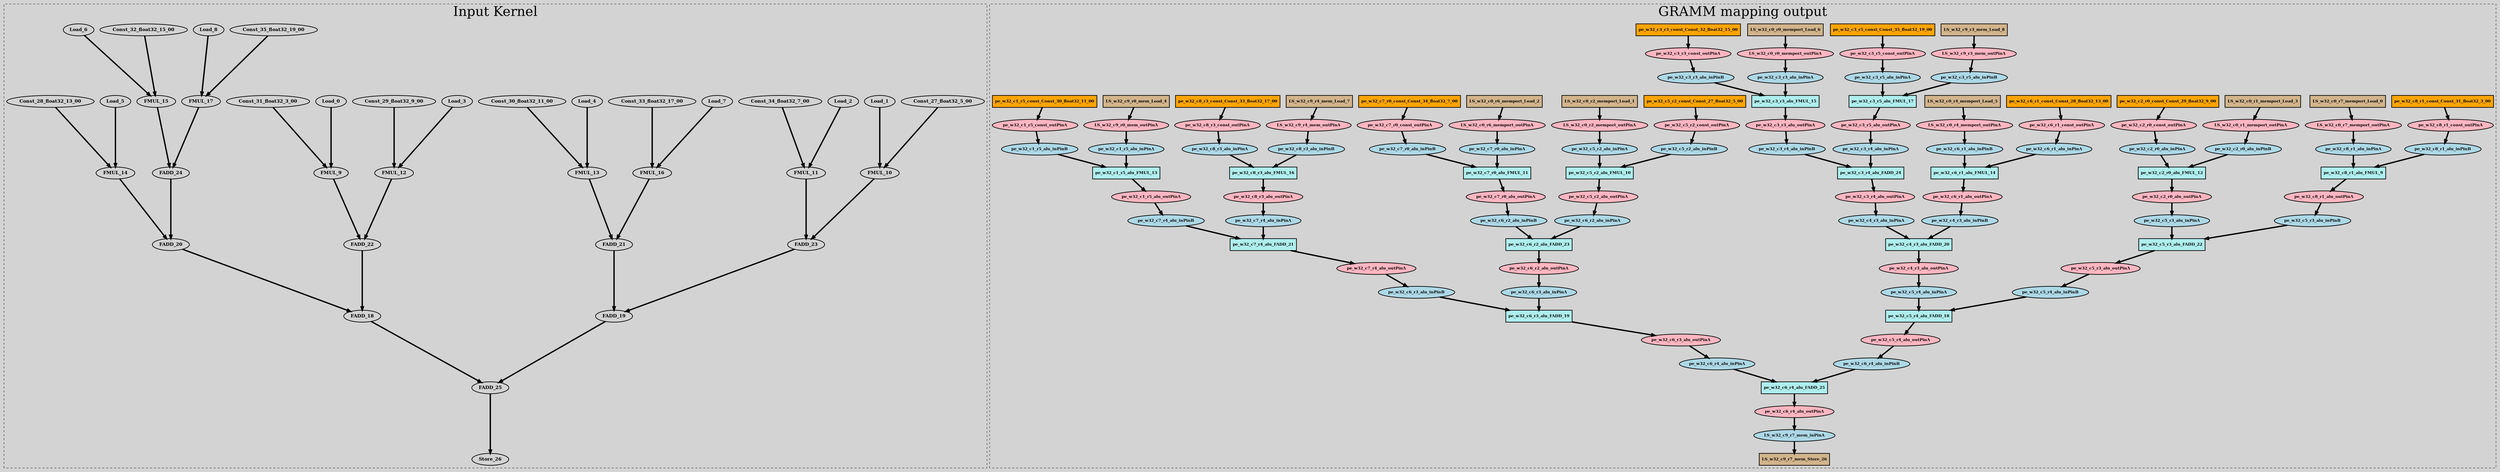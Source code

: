 digraph {
graph [bgcolor=lightgray];
 node [style=filled, fontname="times-bold", penwidth=2];
 edge [penwidth=4]; 
 splines=true; rankdir=TB;
subgraph cluster_1 {
 label = "Input Kernel"; fontsize = 40; style=dashed; 
 edge [minlen=3]
Const_27_float32_5_00;
Const_28_float32_13_00;
Const_29_float32_9_00;
Const_30_float32_11_00;
Const_31_float32_3_00;
Const_32_float32_15_00;
Const_33_float32_17_00;
Const_34_float32_7_00;
Const_35_float32_19_00;
FADD_18;
FADD_19;
FADD_20;
FADD_21;
FADD_22;
FADD_23;
FADD_24;
FADD_25;
FMUL_10;
FMUL_11;
FMUL_12;
FMUL_13;
FMUL_14;
FMUL_15;
FMUL_16;
FMUL_17;
FMUL_9;
Load_0;
Load_1;
Load_2;
Load_3;
Load_4;
Load_5;
Load_6;
Load_7;
Load_8;
Store_26;
  Load_0 -> FMUL_9;
  Load_1 -> FMUL_10;
  Load_2 -> FMUL_11;
  Load_3 -> FMUL_12;
  Load_4 -> FMUL_13;
  Load_5 -> FMUL_14;
  Load_6 -> FMUL_15;
  Load_7 -> FMUL_16;
  Load_8 -> FMUL_17;
  FMUL_9 -> FADD_22;
  FMUL_10 -> FADD_23;
  FMUL_11 -> FADD_23;
  FMUL_12 -> FADD_22;
  FMUL_13 -> FADD_21;
  FMUL_14 -> FADD_20;
  FMUL_15 -> FADD_24;
  FMUL_16 -> FADD_21;
  FMUL_17 -> FADD_24;
  FADD_25 -> Store_26;
  Const_27_float32_5_00 -> FMUL_10;
  Const_28_float32_13_00 -> FMUL_14;
  Const_29_float32_9_00 -> FMUL_12;
  Const_30_float32_11_00 -> FMUL_13;
  Const_31_float32_3_00 -> FMUL_9;
  Const_32_float32_15_00 -> FMUL_15;
  Const_33_float32_17_00 -> FMUL_16;
  Const_34_float32_7_00 -> FMUL_11;
  Const_35_float32_19_00 -> FMUL_17;
  FADD_24 -> FADD_20;
  FADD_23 -> FADD_19;
  FADD_22 -> FADD_18;
  FADD_21 -> FADD_19;
  FADD_20 -> FADD_18;
  FADD_19 -> FADD_25;
  FADD_18 -> FADD_25;
}
subgraph cluster_0 {
 label = "GRAMM mapping output"; fontsize = 40; style=dashed;
LS_w32_c0_r0_memport_Load_6 [shape="rectangle" width=0.5 fontsize=12 fillcolor="#D2B48C"]
pe_w32_c7_r4_alu_inPinB [shape="oval" width=0.1 fontsize=12 fillcolor="#ADD8E6"]
pe_w32_c7_r4_alu_outPinA [shape="oval" width=0.1 fontsize=12 fillcolor="#FFB6C1"]
pe_w32_c8_r1_const_Const_31_float32_3_00 [shape="rectangle" width=0.5 fontsize=12 fillcolor="#FFA500"]
pe_w32_c8_r1_const_outPinA [shape="oval" width=0.1 fontsize=12 fillcolor="#FFB6C1"]
pe_w32_c8_r1_alu_FMUL_9 [shape="rectangle" width=0.5 fontsize=12 fillcolor="#AFEEEE"]
pe_w32_c8_r1_alu_inPinA [shape="oval" width=0.1 fontsize=12 fillcolor="#ADD8E6"]
pe_w32_c8_r1_alu_inPinB [shape="oval" width=0.1 fontsize=12 fillcolor="#ADD8E6"]
pe_w32_c8_r1_alu_outPinA [shape="oval" width=0.1 fontsize=12 fillcolor="#FFB6C1"]
pe_w32_c8_r3_const_Const_33_float32_17_00 [shape="rectangle" width=0.5 fontsize=12 fillcolor="#FFA500"]
pe_w32_c8_r3_const_outPinA [shape="oval" width=0.1 fontsize=12 fillcolor="#FFB6C1"]
pe_w32_c8_r3_alu_FMUL_16 [shape="rectangle" width=0.5 fontsize=12 fillcolor="#AFEEEE"]
pe_w32_c8_r3_alu_inPinA [shape="oval" width=0.1 fontsize=12 fillcolor="#ADD8E6"]
pe_w32_c8_r3_alu_inPinB [shape="oval" width=0.1 fontsize=12 fillcolor="#ADD8E6"]
pe_w32_c8_r3_alu_outPinA [shape="oval" width=0.1 fontsize=12 fillcolor="#FFB6C1"]
LS_w32_c0_r4_memport_Load_5 [shape="rectangle" width=0.5 fontsize=12 fillcolor="#D2B48C"]
LS_w32_c0_r4_memport_outPinA [shape="oval" width=0.1 fontsize=12 fillcolor="#FFB6C1"]
pe_w32_c1_r5_const_Const_30_float32_11_00 [shape="rectangle" width=0.5 fontsize=12 fillcolor="#FFA500"]
pe_w32_c1_r5_const_outPinA [shape="oval" width=0.1 fontsize=12 fillcolor="#FFB6C1"]
pe_w32_c1_r5_alu_FMUL_13 [shape="rectangle" width=0.5 fontsize=12 fillcolor="#AFEEEE"]
pe_w32_c1_r5_alu_inPinA [shape="oval" width=0.1 fontsize=12 fillcolor="#ADD8E6"]
pe_w32_c1_r5_alu_inPinB [shape="oval" width=0.1 fontsize=12 fillcolor="#ADD8E6"]
pe_w32_c1_r5_alu_outPinA [shape="oval" width=0.1 fontsize=12 fillcolor="#FFB6C1"]
LS_w32_c0_r6_memport_Load_2 [shape="rectangle" width=0.5 fontsize=12 fillcolor="#D2B48C"]
LS_w32_c0_r0_memport_outPinA [shape="oval" width=0.1 fontsize=12 fillcolor="#FFB6C1"]
LS_w32_c0_r6_memport_outPinA [shape="oval" width=0.1 fontsize=12 fillcolor="#FFB6C1"]
pe_w32_c2_r0_const_Const_29_float32_9_00 [shape="rectangle" width=0.5 fontsize=12 fillcolor="#FFA500"]
pe_w32_c2_r0_const_outPinA [shape="oval" width=0.1 fontsize=12 fillcolor="#FFB6C1"]
pe_w32_c2_r0_alu_FMUL_12 [shape="rectangle" width=0.5 fontsize=12 fillcolor="#AFEEEE"]
pe_w32_c2_r0_alu_inPinA [shape="oval" width=0.1 fontsize=12 fillcolor="#ADD8E6"]
pe_w32_c2_r0_alu_inPinB [shape="oval" width=0.1 fontsize=12 fillcolor="#ADD8E6"]
pe_w32_c2_r0_alu_outPinA [shape="oval" width=0.1 fontsize=12 fillcolor="#FFB6C1"]
LS_w32_c0_r7_memport_Load_0 [shape="rectangle" width=0.5 fontsize=12 fillcolor="#D2B48C"]
LS_w32_c0_r7_memport_outPinA [shape="oval" width=0.1 fontsize=12 fillcolor="#FFB6C1"]
LS_w32_c9_r0_mem_Load_4 [shape="rectangle" width=0.5 fontsize=12 fillcolor="#D2B48C"]
LS_w32_c9_r0_mem_outPinA [shape="oval" width=0.1 fontsize=12 fillcolor="#FFB6C1"]
LS_w32_c0_r1_memport_Load_3 [shape="rectangle" width=0.5 fontsize=12 fillcolor="#D2B48C"]
LS_w32_c9_r3_mem_Load_8 [shape="rectangle" width=0.5 fontsize=12 fillcolor="#D2B48C"]
LS_w32_c9_r3_mem_outPinA [shape="oval" width=0.1 fontsize=12 fillcolor="#FFB6C1"]
LS_w32_c9_r4_mem_Load_7 [shape="rectangle" width=0.5 fontsize=12 fillcolor="#D2B48C"]
LS_w32_c9_r4_mem_outPinA [shape="oval" width=0.1 fontsize=12 fillcolor="#FFB6C1"]
pe_w32_c3_r3_const_Const_32_float32_15_00 [shape="rectangle" width=0.5 fontsize=12 fillcolor="#FFA500"]
pe_w32_c3_r3_const_outPinA [shape="oval" width=0.1 fontsize=12 fillcolor="#FFB6C1"]
pe_w32_c3_r3_alu_FMUL_15 [shape="rectangle" width=0.5 fontsize=12 fillcolor="#AFEEEE"]
pe_w32_c3_r3_alu_inPinA [shape="oval" width=0.1 fontsize=12 fillcolor="#ADD8E6"]
pe_w32_c3_r3_alu_inPinB [shape="oval" width=0.1 fontsize=12 fillcolor="#ADD8E6"]
pe_w32_c3_r3_alu_outPinA [shape="oval" width=0.1 fontsize=12 fillcolor="#FFB6C1"]
pe_w32_c3_r4_alu_FADD_24 [shape="rectangle" width=0.5 fontsize=12 fillcolor="#AFEEEE"]
pe_w32_c3_r4_alu_inPinA [shape="oval" width=0.1 fontsize=12 fillcolor="#ADD8E6"]
pe_w32_c3_r4_alu_inPinB [shape="oval" width=0.1 fontsize=12 fillcolor="#ADD8E6"]
pe_w32_c3_r4_alu_outPinA [shape="oval" width=0.1 fontsize=12 fillcolor="#FFB6C1"]
pe_w32_c3_r5_const_Const_35_float32_19_00 [shape="rectangle" width=0.5 fontsize=12 fillcolor="#FFA500"]
pe_w32_c3_r5_const_outPinA [shape="oval" width=0.1 fontsize=12 fillcolor="#FFB6C1"]
pe_w32_c3_r5_alu_FMUL_17 [shape="rectangle" width=0.5 fontsize=12 fillcolor="#AFEEEE"]
pe_w32_c3_r5_alu_inPinA [shape="oval" width=0.1 fontsize=12 fillcolor="#ADD8E6"]
pe_w32_c3_r5_alu_inPinB [shape="oval" width=0.1 fontsize=12 fillcolor="#ADD8E6"]
pe_w32_c3_r5_alu_outPinA [shape="oval" width=0.1 fontsize=12 fillcolor="#FFB6C1"]
LS_w32_c9_r7_mem_Store_26 [shape="rectangle" width=0.5 fontsize=12 fillcolor="#D2B48C"]
LS_w32_c9_r7_mem_inPinA [shape="oval" width=0.1 fontsize=12 fillcolor="#ADD8E6"]
LS_w32_c0_r1_memport_outPinA [shape="oval" width=0.1 fontsize=12 fillcolor="#FFB6C1"]
pe_w32_c4_r3_alu_FADD_20 [shape="rectangle" width=0.5 fontsize=12 fillcolor="#AFEEEE"]
pe_w32_c4_r3_alu_inPinA [shape="oval" width=0.1 fontsize=12 fillcolor="#ADD8E6"]
pe_w32_c4_r3_alu_inPinB [shape="oval" width=0.1 fontsize=12 fillcolor="#ADD8E6"]
pe_w32_c4_r3_alu_outPinA [shape="oval" width=0.1 fontsize=12 fillcolor="#FFB6C1"]
LS_w32_c0_r2_memport_Load_1 [shape="rectangle" width=0.5 fontsize=12 fillcolor="#D2B48C"]
pe_w32_c5_r2_const_Const_27_float32_5_00 [shape="rectangle" width=0.5 fontsize=12 fillcolor="#FFA500"]
pe_w32_c5_r2_const_outPinA [shape="oval" width=0.1 fontsize=12 fillcolor="#FFB6C1"]
pe_w32_c5_r2_alu_FMUL_10 [shape="rectangle" width=0.5 fontsize=12 fillcolor="#AFEEEE"]
pe_w32_c5_r2_alu_inPinA [shape="oval" width=0.1 fontsize=12 fillcolor="#ADD8E6"]
pe_w32_c5_r2_alu_inPinB [shape="oval" width=0.1 fontsize=12 fillcolor="#ADD8E6"]
pe_w32_c5_r2_alu_outPinA [shape="oval" width=0.1 fontsize=12 fillcolor="#FFB6C1"]
pe_w32_c5_r3_alu_FADD_22 [shape="rectangle" width=0.5 fontsize=12 fillcolor="#AFEEEE"]
pe_w32_c5_r3_alu_inPinA [shape="oval" width=0.1 fontsize=12 fillcolor="#ADD8E6"]
pe_w32_c5_r3_alu_inPinB [shape="oval" width=0.1 fontsize=12 fillcolor="#ADD8E6"]
pe_w32_c5_r3_alu_outPinA [shape="oval" width=0.1 fontsize=12 fillcolor="#FFB6C1"]
pe_w32_c5_r4_alu_FADD_18 [shape="rectangle" width=0.5 fontsize=12 fillcolor="#AFEEEE"]
pe_w32_c5_r4_alu_inPinA [shape="oval" width=0.1 fontsize=12 fillcolor="#ADD8E6"]
pe_w32_c5_r4_alu_inPinB [shape="oval" width=0.1 fontsize=12 fillcolor="#ADD8E6"]
pe_w32_c5_r4_alu_outPinA [shape="oval" width=0.1 fontsize=12 fillcolor="#FFB6C1"]
pe_w32_c6_r1_const_Const_28_float32_13_00 [shape="rectangle" width=0.5 fontsize=12 fillcolor="#FFA500"]
pe_w32_c6_r1_const_outPinA [shape="oval" width=0.1 fontsize=12 fillcolor="#FFB6C1"]
LS_w32_c0_r2_memport_outPinA [shape="oval" width=0.1 fontsize=12 fillcolor="#FFB6C1"]
pe_w32_c6_r1_alu_FMUL_14 [shape="rectangle" width=0.5 fontsize=12 fillcolor="#AFEEEE"]
pe_w32_c6_r1_alu_inPinA [shape="oval" width=0.1 fontsize=12 fillcolor="#ADD8E6"]
pe_w32_c6_r1_alu_inPinB [shape="oval" width=0.1 fontsize=12 fillcolor="#ADD8E6"]
pe_w32_c6_r1_alu_outPinA [shape="oval" width=0.1 fontsize=12 fillcolor="#FFB6C1"]
pe_w32_c6_r2_alu_FADD_23 [shape="rectangle" width=0.5 fontsize=12 fillcolor="#AFEEEE"]
pe_w32_c6_r2_alu_inPinA [shape="oval" width=0.1 fontsize=12 fillcolor="#ADD8E6"]
pe_w32_c6_r2_alu_inPinB [shape="oval" width=0.1 fontsize=12 fillcolor="#ADD8E6"]
pe_w32_c6_r2_alu_outPinA [shape="oval" width=0.1 fontsize=12 fillcolor="#FFB6C1"]
pe_w32_c6_r3_alu_FADD_19 [shape="rectangle" width=0.5 fontsize=12 fillcolor="#AFEEEE"]
pe_w32_c6_r3_alu_inPinA [shape="oval" width=0.1 fontsize=12 fillcolor="#ADD8E6"]
pe_w32_c6_r3_alu_inPinB [shape="oval" width=0.1 fontsize=12 fillcolor="#ADD8E6"]
pe_w32_c6_r3_alu_outPinA [shape="oval" width=0.1 fontsize=12 fillcolor="#FFB6C1"]
pe_w32_c6_r4_alu_FADD_25 [shape="rectangle" width=0.5 fontsize=12 fillcolor="#AFEEEE"]
pe_w32_c6_r4_alu_inPinA [shape="oval" width=0.1 fontsize=12 fillcolor="#ADD8E6"]
pe_w32_c6_r4_alu_inPinB [shape="oval" width=0.1 fontsize=12 fillcolor="#ADD8E6"]
pe_w32_c6_r4_alu_outPinA [shape="oval" width=0.1 fontsize=12 fillcolor="#FFB6C1"]
pe_w32_c7_r0_const_Const_34_float32_7_00 [shape="rectangle" width=0.5 fontsize=12 fillcolor="#FFA500"]
pe_w32_c7_r0_const_outPinA [shape="oval" width=0.1 fontsize=12 fillcolor="#FFB6C1"]
pe_w32_c7_r0_alu_FMUL_11 [shape="rectangle" width=0.5 fontsize=12 fillcolor="#AFEEEE"]
pe_w32_c7_r0_alu_inPinA [shape="oval" width=0.1 fontsize=12 fillcolor="#ADD8E6"]
pe_w32_c7_r0_alu_inPinB [shape="oval" width=0.1 fontsize=12 fillcolor="#ADD8E6"]
pe_w32_c7_r0_alu_outPinA [shape="oval" width=0.1 fontsize=12 fillcolor="#FFB6C1"]
pe_w32_c7_r4_alu_FADD_21 [shape="rectangle" width=0.5 fontsize=12 fillcolor="#AFEEEE"]
pe_w32_c7_r4_alu_inPinA [shape="oval" width=0.1 fontsize=12 fillcolor="#ADD8E6"]
pe_w32_c5_r2_const_Const_27_float32_5_00 -> pe_w32_c5_r2_const_outPinA
pe_w32_c5_r2_const_outPinA -> pe_w32_c5_r2_alu_inPinB
pe_w32_c6_r1_const_Const_28_float32_13_00 -> pe_w32_c6_r1_const_outPinA
pe_w32_c6_r1_const_outPinA -> pe_w32_c6_r1_alu_inPinA
pe_w32_c2_r0_const_Const_29_float32_9_00 -> pe_w32_c2_r0_const_outPinA
pe_w32_c2_r0_const_outPinA -> pe_w32_c2_r0_alu_inPinA
pe_w32_c1_r5_const_Const_30_float32_11_00 -> pe_w32_c1_r5_const_outPinA
pe_w32_c1_r5_const_outPinA -> pe_w32_c1_r5_alu_inPinB
pe_w32_c8_r1_const_Const_31_float32_3_00 -> pe_w32_c8_r1_const_outPinA
pe_w32_c8_r1_const_outPinA -> pe_w32_c8_r1_alu_inPinB
pe_w32_c3_r3_const_Const_32_float32_15_00 -> pe_w32_c3_r3_const_outPinA
pe_w32_c3_r3_const_outPinA -> pe_w32_c3_r3_alu_inPinB
pe_w32_c8_r3_const_Const_33_float32_17_00 -> pe_w32_c8_r3_const_outPinA
pe_w32_c8_r3_const_outPinA -> pe_w32_c8_r3_alu_inPinA
pe_w32_c7_r0_const_Const_34_float32_7_00 -> pe_w32_c7_r0_const_outPinA
pe_w32_c7_r0_const_outPinA -> pe_w32_c7_r0_alu_inPinB
pe_w32_c3_r5_const_Const_35_float32_19_00 -> pe_w32_c3_r5_const_outPinA
pe_w32_c3_r5_const_outPinA -> pe_w32_c3_r5_alu_inPinA
pe_w32_c5_r4_alu_FADD_18 -> pe_w32_c5_r4_alu_outPinA
pe_w32_c5_r4_alu_inPinA -> pe_w32_c5_r4_alu_FADD_18
pe_w32_c5_r4_alu_inPinB -> pe_w32_c5_r4_alu_FADD_18
pe_w32_c5_r4_alu_outPinA -> pe_w32_c6_r4_alu_inPinB
pe_w32_c6_r3_alu_FADD_19 -> pe_w32_c6_r3_alu_outPinA
pe_w32_c6_r3_alu_inPinA -> pe_w32_c6_r3_alu_FADD_19
pe_w32_c6_r3_alu_inPinB -> pe_w32_c6_r3_alu_FADD_19
pe_w32_c6_r3_alu_outPinA -> pe_w32_c6_r4_alu_inPinA
pe_w32_c4_r3_alu_FADD_20 -> pe_w32_c4_r3_alu_outPinA
pe_w32_c4_r3_alu_inPinA -> pe_w32_c4_r3_alu_FADD_20
pe_w32_c4_r3_alu_inPinB -> pe_w32_c4_r3_alu_FADD_20
pe_w32_c4_r3_alu_outPinA -> pe_w32_c5_r4_alu_inPinA
pe_w32_c7_r4_alu_FADD_21 -> pe_w32_c7_r4_alu_outPinA
pe_w32_c7_r4_alu_inPinA -> pe_w32_c7_r4_alu_FADD_21
pe_w32_c7_r4_alu_inPinB -> pe_w32_c7_r4_alu_FADD_21
pe_w32_c7_r4_alu_outPinA -> pe_w32_c6_r3_alu_inPinB
pe_w32_c5_r3_alu_FADD_22 -> pe_w32_c5_r3_alu_outPinA
pe_w32_c5_r3_alu_inPinA -> pe_w32_c5_r3_alu_FADD_22
pe_w32_c5_r3_alu_inPinB -> pe_w32_c5_r3_alu_FADD_22
pe_w32_c5_r3_alu_outPinA -> pe_w32_c5_r4_alu_inPinB
pe_w32_c6_r2_alu_FADD_23 -> pe_w32_c6_r2_alu_outPinA
pe_w32_c6_r2_alu_inPinA -> pe_w32_c6_r2_alu_FADD_23
pe_w32_c6_r2_alu_inPinB -> pe_w32_c6_r2_alu_FADD_23
pe_w32_c6_r2_alu_outPinA -> pe_w32_c6_r3_alu_inPinA
pe_w32_c3_r4_alu_FADD_24 -> pe_w32_c3_r4_alu_outPinA
pe_w32_c3_r4_alu_inPinA -> pe_w32_c3_r4_alu_FADD_24
pe_w32_c3_r4_alu_inPinB -> pe_w32_c3_r4_alu_FADD_24
pe_w32_c3_r4_alu_outPinA -> pe_w32_c4_r3_alu_inPinA
pe_w32_c6_r4_alu_FADD_25 -> pe_w32_c6_r4_alu_outPinA
pe_w32_c6_r4_alu_inPinA -> pe_w32_c6_r4_alu_FADD_25
pe_w32_c6_r4_alu_inPinB -> pe_w32_c6_r4_alu_FADD_25
pe_w32_c6_r4_alu_outPinA -> LS_w32_c9_r7_mem_inPinA
LS_w32_c9_r7_mem_inPinA -> LS_w32_c9_r7_mem_Store_26
pe_w32_c5_r2_alu_FMUL_10 -> pe_w32_c5_r2_alu_outPinA
pe_w32_c5_r2_alu_inPinA -> pe_w32_c5_r2_alu_FMUL_10
pe_w32_c5_r2_alu_inPinB -> pe_w32_c5_r2_alu_FMUL_10
pe_w32_c5_r2_alu_outPinA -> pe_w32_c6_r2_alu_inPinA
pe_w32_c7_r0_alu_FMUL_11 -> pe_w32_c7_r0_alu_outPinA
pe_w32_c7_r0_alu_inPinA -> pe_w32_c7_r0_alu_FMUL_11
pe_w32_c7_r0_alu_inPinB -> pe_w32_c7_r0_alu_FMUL_11
pe_w32_c7_r0_alu_outPinA -> pe_w32_c6_r2_alu_inPinB
pe_w32_c2_r0_alu_FMUL_12 -> pe_w32_c2_r0_alu_outPinA
pe_w32_c2_r0_alu_inPinA -> pe_w32_c2_r0_alu_FMUL_12
pe_w32_c2_r0_alu_inPinB -> pe_w32_c2_r0_alu_FMUL_12
pe_w32_c2_r0_alu_outPinA -> pe_w32_c5_r3_alu_inPinA
pe_w32_c1_r5_alu_FMUL_13 -> pe_w32_c1_r5_alu_outPinA
pe_w32_c1_r5_alu_inPinA -> pe_w32_c1_r5_alu_FMUL_13
pe_w32_c1_r5_alu_inPinB -> pe_w32_c1_r5_alu_FMUL_13
pe_w32_c1_r5_alu_outPinA -> pe_w32_c7_r4_alu_inPinB
pe_w32_c6_r1_alu_FMUL_14 -> pe_w32_c6_r1_alu_outPinA
pe_w32_c6_r1_alu_inPinA -> pe_w32_c6_r1_alu_FMUL_14
pe_w32_c6_r1_alu_inPinB -> pe_w32_c6_r1_alu_FMUL_14
pe_w32_c6_r1_alu_outPinA -> pe_w32_c4_r3_alu_inPinB
pe_w32_c3_r3_alu_FMUL_15 -> pe_w32_c3_r3_alu_outPinA
pe_w32_c3_r3_alu_inPinA -> pe_w32_c3_r3_alu_FMUL_15
pe_w32_c3_r3_alu_inPinB -> pe_w32_c3_r3_alu_FMUL_15
pe_w32_c3_r3_alu_outPinA -> pe_w32_c3_r4_alu_inPinB
pe_w32_c8_r3_alu_FMUL_16 -> pe_w32_c8_r3_alu_outPinA
pe_w32_c8_r3_alu_inPinA -> pe_w32_c8_r3_alu_FMUL_16
pe_w32_c8_r3_alu_inPinB -> pe_w32_c8_r3_alu_FMUL_16
pe_w32_c8_r3_alu_outPinA -> pe_w32_c7_r4_alu_inPinA
pe_w32_c3_r5_alu_FMUL_17 -> pe_w32_c3_r5_alu_outPinA
pe_w32_c3_r5_alu_inPinA -> pe_w32_c3_r5_alu_FMUL_17
pe_w32_c3_r5_alu_inPinB -> pe_w32_c3_r5_alu_FMUL_17
pe_w32_c3_r5_alu_outPinA -> pe_w32_c3_r4_alu_inPinA
pe_w32_c8_r1_alu_FMUL_9 -> pe_w32_c8_r1_alu_outPinA
pe_w32_c8_r1_alu_inPinA -> pe_w32_c8_r1_alu_FMUL_9
pe_w32_c8_r1_alu_inPinB -> pe_w32_c8_r1_alu_FMUL_9
pe_w32_c8_r1_alu_outPinA -> pe_w32_c5_r3_alu_inPinB
LS_w32_c0_r7_memport_Load_0 -> LS_w32_c0_r7_memport_outPinA
LS_w32_c0_r7_memport_outPinA -> pe_w32_c8_r1_alu_inPinA
LS_w32_c0_r2_memport_Load_1 -> LS_w32_c0_r2_memport_outPinA
LS_w32_c0_r2_memport_outPinA -> pe_w32_c5_r2_alu_inPinA
LS_w32_c0_r6_memport_Load_2 -> LS_w32_c0_r6_memport_outPinA
LS_w32_c0_r6_memport_outPinA -> pe_w32_c7_r0_alu_inPinA
LS_w32_c0_r1_memport_Load_3 -> LS_w32_c0_r1_memport_outPinA
LS_w32_c0_r1_memport_outPinA -> pe_w32_c2_r0_alu_inPinB
LS_w32_c9_r0_mem_Load_4 -> LS_w32_c9_r0_mem_outPinA
LS_w32_c9_r0_mem_outPinA -> pe_w32_c1_r5_alu_inPinA
LS_w32_c0_r4_memport_Load_5 -> LS_w32_c0_r4_memport_outPinA
LS_w32_c0_r4_memport_outPinA -> pe_w32_c6_r1_alu_inPinB
LS_w32_c0_r0_memport_Load_6 -> LS_w32_c0_r0_memport_outPinA
LS_w32_c0_r0_memport_outPinA -> pe_w32_c3_r3_alu_inPinA
LS_w32_c9_r4_mem_Load_7 -> LS_w32_c9_r4_mem_outPinA
LS_w32_c9_r4_mem_outPinA -> pe_w32_c8_r3_alu_inPinB
LS_w32_c9_r3_mem_Load_8 -> LS_w32_c9_r3_mem_outPinA
LS_w32_c9_r3_mem_outPinA -> pe_w32_c3_r5_alu_inPinB
}
}
